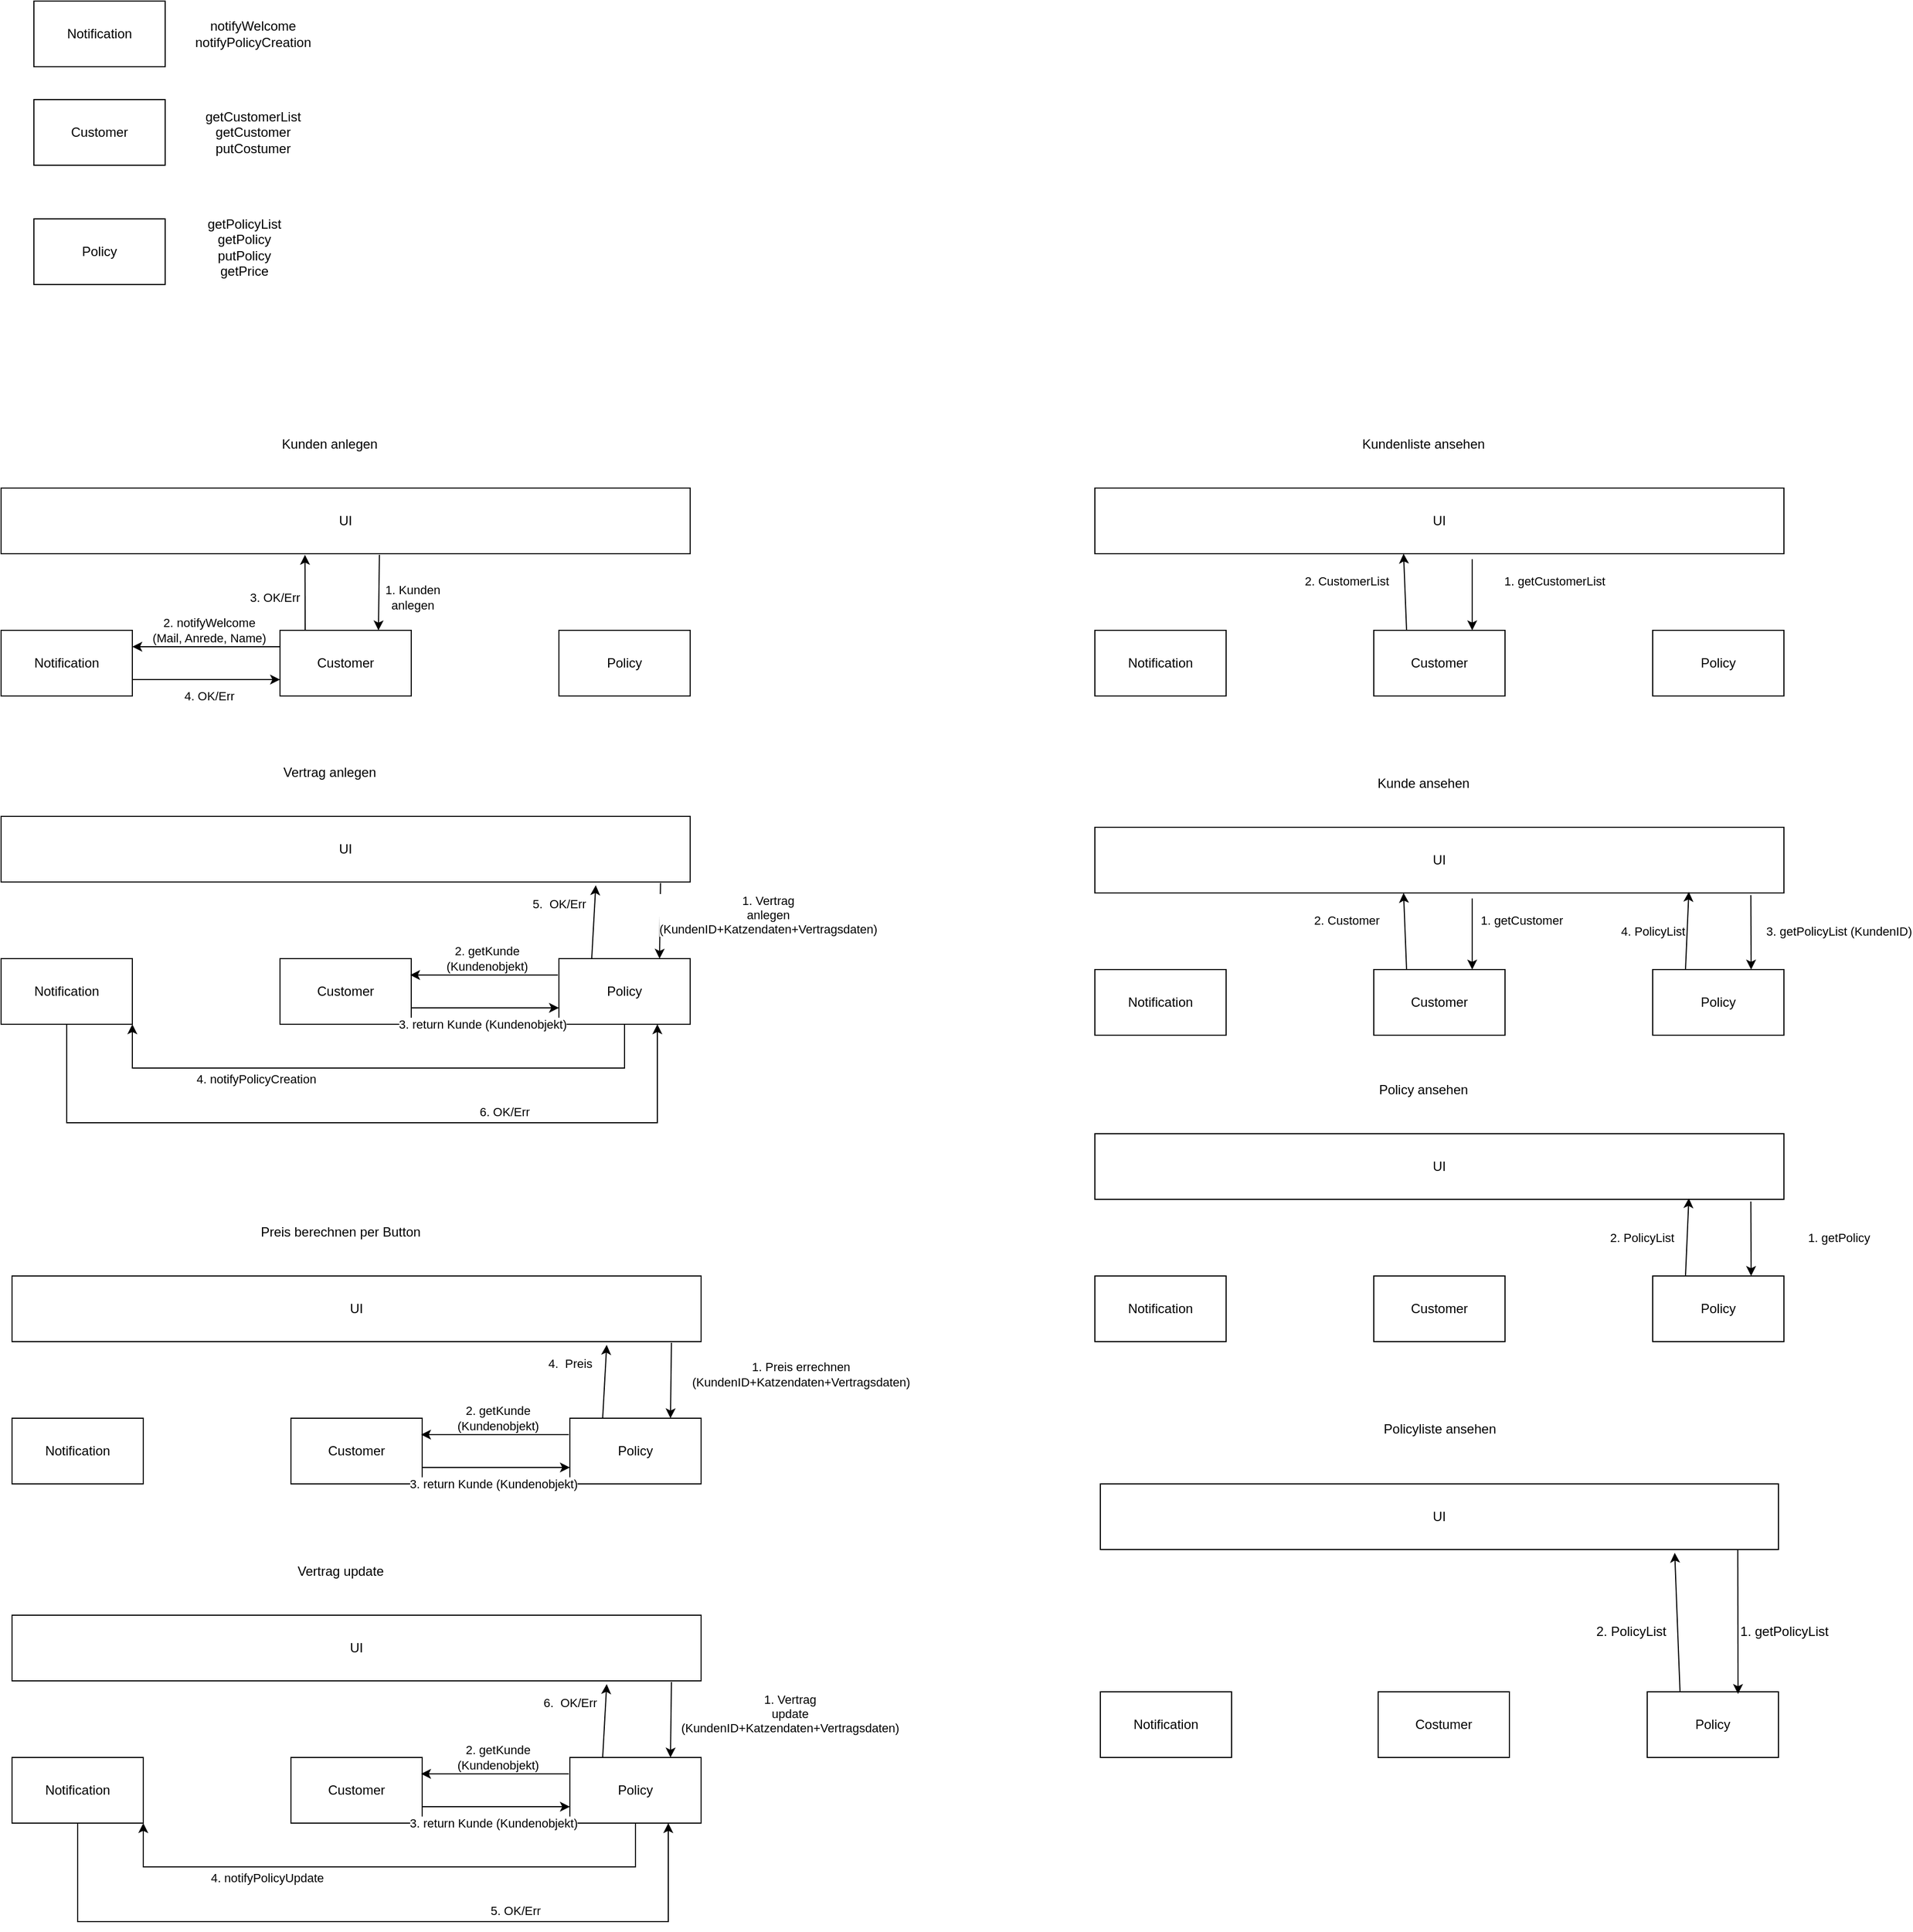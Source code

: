 <mxfile version="21.1.2" type="device">
  <diagram name="Page-1" id="IQKluNJay5yoK7Y6dzIi">
    <mxGraphModel dx="932" dy="2498" grid="1" gridSize="10" guides="1" tooltips="1" connect="1" arrows="1" fold="1" page="1" pageScale="1" pageWidth="850" pageHeight="1100" math="0" shadow="0">
      <root>
        <mxCell id="0" />
        <mxCell id="1" parent="0" />
        <mxCell id="1nyKRvvFUWUzTekV5F1x-77" value="UI" style="rounded=0;whiteSpace=wrap;html=1;" parent="1" vertex="1">
          <mxGeometry x="20" y="75" width="630" height="60" as="geometry" />
        </mxCell>
        <mxCell id="1nyKRvvFUWUzTekV5F1x-78" value="Notification" style="rounded=0;whiteSpace=wrap;html=1;" parent="1" vertex="1">
          <mxGeometry x="20" y="205" width="120" height="60" as="geometry" />
        </mxCell>
        <mxCell id="1nyKRvvFUWUzTekV5F1x-79" value="Customer" style="rounded=0;whiteSpace=wrap;html=1;" parent="1" vertex="1">
          <mxGeometry x="275" y="205" width="120" height="60" as="geometry" />
        </mxCell>
        <mxCell id="1nyKRvvFUWUzTekV5F1x-80" value="Policy" style="rounded=0;whiteSpace=wrap;html=1;" parent="1" vertex="1">
          <mxGeometry x="530" y="205" width="120" height="60" as="geometry" />
        </mxCell>
        <mxCell id="1nyKRvvFUWUzTekV5F1x-81" value="" style="endArrow=classic;html=1;rounded=0;entryX=0.75;entryY=0;entryDx=0;entryDy=0;exitX=0.549;exitY=1.017;exitDx=0;exitDy=0;exitPerimeter=0;" parent="1" source="1nyKRvvFUWUzTekV5F1x-77" target="1nyKRvvFUWUzTekV5F1x-79" edge="1">
          <mxGeometry width="50" height="50" relative="1" as="geometry">
            <mxPoint x="280" y="465" as="sourcePoint" />
            <mxPoint x="330" y="415" as="targetPoint" />
          </mxGeometry>
        </mxCell>
        <mxCell id="1nyKRvvFUWUzTekV5F1x-82" value="1. Kunden&lt;br&gt;anlegen" style="edgeLabel;html=1;align=center;verticalAlign=middle;resizable=0;points=[];" parent="1nyKRvvFUWUzTekV5F1x-81" vertex="1" connectable="0">
          <mxGeometry x="0.334" y="-1" relative="1" as="geometry">
            <mxPoint x="31" y="-7" as="offset" />
          </mxGeometry>
        </mxCell>
        <mxCell id="1nyKRvvFUWUzTekV5F1x-83" value="" style="endArrow=classic;html=1;rounded=0;entryX=0.441;entryY=1.017;entryDx=0;entryDy=0;entryPerimeter=0;" parent="1" target="1nyKRvvFUWUzTekV5F1x-77" edge="1">
          <mxGeometry width="50" height="50" relative="1" as="geometry">
            <mxPoint x="298" y="205" as="sourcePoint" />
            <mxPoint x="340" y="355" as="targetPoint" />
          </mxGeometry>
        </mxCell>
        <mxCell id="1nyKRvvFUWUzTekV5F1x-84" value="3. OK/Err" style="edgeLabel;html=1;align=center;verticalAlign=middle;resizable=0;points=[];" parent="1nyKRvvFUWUzTekV5F1x-83" vertex="1" connectable="0">
          <mxGeometry x="-0.536" y="2" relative="1" as="geometry">
            <mxPoint x="-26" y="-14" as="offset" />
          </mxGeometry>
        </mxCell>
        <mxCell id="1nyKRvvFUWUzTekV5F1x-85" value="Kunden anlegen&lt;br&gt;" style="text;html=1;align=center;verticalAlign=middle;resizable=0;points=[];autosize=1;strokeColor=none;fillColor=none;" parent="1" vertex="1">
          <mxGeometry x="265" y="20" width="110" height="30" as="geometry" />
        </mxCell>
        <mxCell id="1nyKRvvFUWUzTekV5F1x-86" value="" style="endArrow=classic;html=1;rounded=0;exitX=0;exitY=0.25;exitDx=0;exitDy=0;entryX=1;entryY=0.25;entryDx=0;entryDy=0;" parent="1" source="1nyKRvvFUWUzTekV5F1x-79" target="1nyKRvvFUWUzTekV5F1x-78" edge="1">
          <mxGeometry width="50" height="50" relative="1" as="geometry">
            <mxPoint x="490" y="305" as="sourcePoint" />
            <mxPoint x="540" y="255" as="targetPoint" />
          </mxGeometry>
        </mxCell>
        <mxCell id="1nyKRvvFUWUzTekV5F1x-87" value="2. notifyWelcome &lt;br&gt;(Mail, Anrede, Name)" style="edgeLabel;html=1;align=center;verticalAlign=middle;resizable=0;points=[];" parent="1nyKRvvFUWUzTekV5F1x-86" vertex="1" connectable="0">
          <mxGeometry x="0.585" y="1" relative="1" as="geometry">
            <mxPoint x="42" y="-16" as="offset" />
          </mxGeometry>
        </mxCell>
        <mxCell id="1nyKRvvFUWUzTekV5F1x-88" value="UI" style="rounded=0;whiteSpace=wrap;html=1;" parent="1" vertex="1">
          <mxGeometry x="20" y="375" width="630" height="60" as="geometry" />
        </mxCell>
        <mxCell id="1nyKRvvFUWUzTekV5F1x-105" style="edgeStyle=orthogonalEdgeStyle;rounded=0;orthogonalLoop=1;jettySize=auto;html=1;entryX=0.75;entryY=1;entryDx=0;entryDy=0;" parent="1" source="1nyKRvvFUWUzTekV5F1x-89" target="1nyKRvvFUWUzTekV5F1x-91" edge="1">
          <mxGeometry relative="1" as="geometry">
            <Array as="points">
              <mxPoint x="80" y="655" />
              <mxPoint x="620" y="655" />
            </Array>
          </mxGeometry>
        </mxCell>
        <mxCell id="1nyKRvvFUWUzTekV5F1x-106" value="6. OK/Err" style="edgeLabel;html=1;align=center;verticalAlign=middle;resizable=0;points=[];" parent="1nyKRvvFUWUzTekV5F1x-105" vertex="1" connectable="0">
          <mxGeometry x="0.55" y="-5" relative="1" as="geometry">
            <mxPoint x="-68" y="-15" as="offset" />
          </mxGeometry>
        </mxCell>
        <mxCell id="1nyKRvvFUWUzTekV5F1x-89" value="Notification" style="rounded=0;whiteSpace=wrap;html=1;" parent="1" vertex="1">
          <mxGeometry x="20" y="505" width="120" height="60" as="geometry" />
        </mxCell>
        <mxCell id="1nyKRvvFUWUzTekV5F1x-90" value="Customer" style="rounded=0;whiteSpace=wrap;html=1;" parent="1" vertex="1">
          <mxGeometry x="275" y="505" width="120" height="60" as="geometry" />
        </mxCell>
        <mxCell id="1nyKRvvFUWUzTekV5F1x-103" style="edgeStyle=orthogonalEdgeStyle;rounded=0;orthogonalLoop=1;jettySize=auto;html=1;entryX=1;entryY=1;entryDx=0;entryDy=0;" parent="1" source="1nyKRvvFUWUzTekV5F1x-91" target="1nyKRvvFUWUzTekV5F1x-89" edge="1">
          <mxGeometry relative="1" as="geometry">
            <Array as="points">
              <mxPoint x="590" y="605" />
              <mxPoint x="140" y="605" />
            </Array>
          </mxGeometry>
        </mxCell>
        <mxCell id="1nyKRvvFUWUzTekV5F1x-104" value="4. notifyPolicyCreation" style="edgeLabel;html=1;align=center;verticalAlign=middle;resizable=0;points=[];" parent="1nyKRvvFUWUzTekV5F1x-103" vertex="1" connectable="0">
          <mxGeometry x="0.633" y="2" relative="1" as="geometry">
            <mxPoint x="55" y="8" as="offset" />
          </mxGeometry>
        </mxCell>
        <mxCell id="1nyKRvvFUWUzTekV5F1x-91" value="Policy" style="rounded=0;whiteSpace=wrap;html=1;" parent="1" vertex="1">
          <mxGeometry x="530" y="505" width="120" height="60" as="geometry" />
        </mxCell>
        <mxCell id="1nyKRvvFUWUzTekV5F1x-96" value="Vertrag anlegen" style="text;html=1;align=center;verticalAlign=middle;resizable=0;points=[];autosize=1;strokeColor=none;fillColor=none;" parent="1" vertex="1">
          <mxGeometry x="265" y="320" width="110" height="30" as="geometry" />
        </mxCell>
        <mxCell id="1nyKRvvFUWUzTekV5F1x-97" value="" style="endArrow=classic;html=1;rounded=0;exitX=0;exitY=0.25;exitDx=0;exitDy=0;entryX=1;entryY=0.25;entryDx=0;entryDy=0;" parent="1" edge="1">
          <mxGeometry width="50" height="50" relative="1" as="geometry">
            <mxPoint x="529" y="520" as="sourcePoint" />
            <mxPoint x="394" y="520" as="targetPoint" />
          </mxGeometry>
        </mxCell>
        <mxCell id="1nyKRvvFUWUzTekV5F1x-98" value="2. getKunde &lt;br&gt;(Kundenobjekt)" style="edgeLabel;html=1;align=center;verticalAlign=middle;resizable=0;points=[];" parent="1nyKRvvFUWUzTekV5F1x-97" vertex="1" connectable="0">
          <mxGeometry x="0.585" y="1" relative="1" as="geometry">
            <mxPoint x="42" y="-16" as="offset" />
          </mxGeometry>
        </mxCell>
        <mxCell id="1nyKRvvFUWUzTekV5F1x-99" value="" style="endArrow=classic;html=1;rounded=0;entryX=0.75;entryY=0;entryDx=0;entryDy=0;exitX=0.549;exitY=1.017;exitDx=0;exitDy=0;exitPerimeter=0;" parent="1" edge="1">
          <mxGeometry width="50" height="50" relative="1" as="geometry">
            <mxPoint x="622.87" y="436.02" as="sourcePoint" />
            <mxPoint x="622" y="505" as="targetPoint" />
          </mxGeometry>
        </mxCell>
        <mxCell id="1nyKRvvFUWUzTekV5F1x-100" value="1. Vertrag&lt;br&gt;anlegen&lt;br&gt;(KundenID+Katzendaten+Vertragsdaten)" style="edgeLabel;html=1;align=center;verticalAlign=middle;resizable=0;points=[];" parent="1nyKRvvFUWUzTekV5F1x-99" vertex="1" connectable="0">
          <mxGeometry x="0.334" y="-1" relative="1" as="geometry">
            <mxPoint x="99" y="-17" as="offset" />
          </mxGeometry>
        </mxCell>
        <mxCell id="1nyKRvvFUWUzTekV5F1x-101" value="" style="endArrow=classic;html=1;rounded=0;entryX=0;entryY=0.75;entryDx=0;entryDy=0;exitX=1;exitY=0.75;exitDx=0;exitDy=0;" parent="1" source="1nyKRvvFUWUzTekV5F1x-90" target="1nyKRvvFUWUzTekV5F1x-91" edge="1">
          <mxGeometry width="50" height="50" relative="1" as="geometry">
            <mxPoint x="490" y="645" as="sourcePoint" />
            <mxPoint x="490" y="535" as="targetPoint" />
          </mxGeometry>
        </mxCell>
        <mxCell id="1nyKRvvFUWUzTekV5F1x-102" value="3. return Kunde (Kundenobjekt)" style="edgeLabel;html=1;align=center;verticalAlign=middle;resizable=0;points=[];" parent="1nyKRvvFUWUzTekV5F1x-101" vertex="1" connectable="0">
          <mxGeometry x="-0.259" y="-2" relative="1" as="geometry">
            <mxPoint x="15" y="13" as="offset" />
          </mxGeometry>
        </mxCell>
        <mxCell id="1nyKRvvFUWUzTekV5F1x-107" value="" style="endArrow=classic;html=1;rounded=0;exitX=1;exitY=0.75;exitDx=0;exitDy=0;entryX=0;entryY=0.75;entryDx=0;entryDy=0;" parent="1" source="1nyKRvvFUWUzTekV5F1x-78" target="1nyKRvvFUWUzTekV5F1x-79" edge="1">
          <mxGeometry width="50" height="50" relative="1" as="geometry">
            <mxPoint x="360" y="345" as="sourcePoint" />
            <mxPoint x="410" y="295" as="targetPoint" />
          </mxGeometry>
        </mxCell>
        <mxCell id="1nyKRvvFUWUzTekV5F1x-108" value="4. OK/Err&lt;br&gt;" style="edgeLabel;html=1;align=center;verticalAlign=middle;resizable=0;points=[];" parent="1nyKRvvFUWUzTekV5F1x-107" vertex="1" connectable="0">
          <mxGeometry x="0.156" y="-3" relative="1" as="geometry">
            <mxPoint x="-8" y="12" as="offset" />
          </mxGeometry>
        </mxCell>
        <mxCell id="1nyKRvvFUWUzTekV5F1x-109" value="" style="endArrow=classic;html=1;rounded=0;entryX=0.863;entryY=1.05;entryDx=0;entryDy=0;entryPerimeter=0;exitX=0.25;exitY=0;exitDx=0;exitDy=0;" parent="1" source="1nyKRvvFUWUzTekV5F1x-91" target="1nyKRvvFUWUzTekV5F1x-88" edge="1">
          <mxGeometry width="50" height="50" relative="1" as="geometry">
            <mxPoint x="360" y="705" as="sourcePoint" />
            <mxPoint x="410" y="655" as="targetPoint" />
          </mxGeometry>
        </mxCell>
        <mxCell id="1nyKRvvFUWUzTekV5F1x-110" value="5.&amp;nbsp; OK/Err" style="edgeLabel;html=1;align=center;verticalAlign=middle;resizable=0;points=[];" parent="1nyKRvvFUWUzTekV5F1x-109" vertex="1" connectable="0">
          <mxGeometry x="0.49" y="2" relative="1" as="geometry">
            <mxPoint x="-31" as="offset" />
          </mxGeometry>
        </mxCell>
        <mxCell id="1nyKRvvFUWUzTekV5F1x-129" value="UI" style="rounded=0;whiteSpace=wrap;html=1;" parent="1" vertex="1">
          <mxGeometry x="30" y="795" width="630" height="60" as="geometry" />
        </mxCell>
        <mxCell id="1nyKRvvFUWUzTekV5F1x-132" value="Notification" style="rounded=0;whiteSpace=wrap;html=1;" parent="1" vertex="1">
          <mxGeometry x="30" y="925" width="120" height="60" as="geometry" />
        </mxCell>
        <mxCell id="1nyKRvvFUWUzTekV5F1x-133" value="Customer" style="rounded=0;whiteSpace=wrap;html=1;" parent="1" vertex="1">
          <mxGeometry x="285" y="925" width="120" height="60" as="geometry" />
        </mxCell>
        <mxCell id="1nyKRvvFUWUzTekV5F1x-136" value="Policy" style="rounded=0;whiteSpace=wrap;html=1;" parent="1" vertex="1">
          <mxGeometry x="540" y="925" width="120" height="60" as="geometry" />
        </mxCell>
        <mxCell id="1nyKRvvFUWUzTekV5F1x-137" value="Preis berechnen per Button" style="text;html=1;align=center;verticalAlign=middle;resizable=0;points=[];autosize=1;strokeColor=none;fillColor=none;" parent="1" vertex="1">
          <mxGeometry x="245" y="740" width="170" height="30" as="geometry" />
        </mxCell>
        <mxCell id="1nyKRvvFUWUzTekV5F1x-138" value="" style="endArrow=classic;html=1;rounded=0;exitX=0;exitY=0.25;exitDx=0;exitDy=0;entryX=1;entryY=0.25;entryDx=0;entryDy=0;" parent="1" edge="1">
          <mxGeometry width="50" height="50" relative="1" as="geometry">
            <mxPoint x="539" y="940" as="sourcePoint" />
            <mxPoint x="404" y="940" as="targetPoint" />
          </mxGeometry>
        </mxCell>
        <mxCell id="1nyKRvvFUWUzTekV5F1x-139" value="2. getKunde &lt;br&gt;(Kundenobjekt)" style="edgeLabel;html=1;align=center;verticalAlign=middle;resizable=0;points=[];" parent="1nyKRvvFUWUzTekV5F1x-138" vertex="1" connectable="0">
          <mxGeometry x="0.585" y="1" relative="1" as="geometry">
            <mxPoint x="42" y="-16" as="offset" />
          </mxGeometry>
        </mxCell>
        <mxCell id="1nyKRvvFUWUzTekV5F1x-140" value="" style="endArrow=classic;html=1;rounded=0;entryX=0.75;entryY=0;entryDx=0;entryDy=0;exitX=0.549;exitY=1.017;exitDx=0;exitDy=0;exitPerimeter=0;" parent="1" edge="1">
          <mxGeometry width="50" height="50" relative="1" as="geometry">
            <mxPoint x="632.87" y="856.02" as="sourcePoint" />
            <mxPoint x="632" y="925" as="targetPoint" />
          </mxGeometry>
        </mxCell>
        <mxCell id="1nyKRvvFUWUzTekV5F1x-141" value="1. Preis errechnen&lt;br&gt;(KundenID+Katzendaten+Vertragsdaten)" style="edgeLabel;html=1;align=center;verticalAlign=middle;resizable=0;points=[];" parent="1nyKRvvFUWUzTekV5F1x-140" vertex="1" connectable="0">
          <mxGeometry x="0.334" y="-1" relative="1" as="geometry">
            <mxPoint x="119" y="-17" as="offset" />
          </mxGeometry>
        </mxCell>
        <mxCell id="1nyKRvvFUWUzTekV5F1x-142" value="" style="endArrow=classic;html=1;rounded=0;entryX=0;entryY=0.75;entryDx=0;entryDy=0;exitX=1;exitY=0.75;exitDx=0;exitDy=0;" parent="1" source="1nyKRvvFUWUzTekV5F1x-133" target="1nyKRvvFUWUzTekV5F1x-136" edge="1">
          <mxGeometry width="50" height="50" relative="1" as="geometry">
            <mxPoint x="500" y="1065" as="sourcePoint" />
            <mxPoint x="500" y="955" as="targetPoint" />
          </mxGeometry>
        </mxCell>
        <mxCell id="1nyKRvvFUWUzTekV5F1x-143" value="3. return Kunde (Kundenobjekt)" style="edgeLabel;html=1;align=center;verticalAlign=middle;resizable=0;points=[];" parent="1nyKRvvFUWUzTekV5F1x-142" vertex="1" connectable="0">
          <mxGeometry x="-0.259" y="-2" relative="1" as="geometry">
            <mxPoint x="15" y="13" as="offset" />
          </mxGeometry>
        </mxCell>
        <mxCell id="1nyKRvvFUWUzTekV5F1x-144" value="" style="endArrow=classic;html=1;rounded=0;entryX=0.863;entryY=1.05;entryDx=0;entryDy=0;entryPerimeter=0;exitX=0.25;exitY=0;exitDx=0;exitDy=0;" parent="1" source="1nyKRvvFUWUzTekV5F1x-136" target="1nyKRvvFUWUzTekV5F1x-129" edge="1">
          <mxGeometry width="50" height="50" relative="1" as="geometry">
            <mxPoint x="370" y="1125" as="sourcePoint" />
            <mxPoint x="420" y="1075" as="targetPoint" />
          </mxGeometry>
        </mxCell>
        <mxCell id="1nyKRvvFUWUzTekV5F1x-145" value="4.&amp;nbsp; Preis" style="edgeLabel;html=1;align=center;verticalAlign=middle;resizable=0;points=[];" parent="1nyKRvvFUWUzTekV5F1x-144" vertex="1" connectable="0">
          <mxGeometry x="0.49" y="2" relative="1" as="geometry">
            <mxPoint x="-31" as="offset" />
          </mxGeometry>
        </mxCell>
        <mxCell id="1nyKRvvFUWUzTekV5F1x-146" value="Notification" style="rounded=0;whiteSpace=wrap;html=1;" parent="1" vertex="1">
          <mxGeometry x="50" y="-370" width="120" height="60" as="geometry" />
        </mxCell>
        <mxCell id="1nyKRvvFUWUzTekV5F1x-147" value="notifyWelcome&lt;br&gt;notifyPolicyCreation" style="text;html=1;align=center;verticalAlign=middle;resizable=0;points=[];autosize=1;strokeColor=none;fillColor=none;" parent="1" vertex="1">
          <mxGeometry x="185" y="-360" width="130" height="40" as="geometry" />
        </mxCell>
        <mxCell id="1nyKRvvFUWUzTekV5F1x-148" value="Customer" style="rounded=0;whiteSpace=wrap;html=1;" parent="1" vertex="1">
          <mxGeometry x="50" y="-280" width="120" height="60" as="geometry" />
        </mxCell>
        <mxCell id="1nyKRvvFUWUzTekV5F1x-149" value="getCustomerList&lt;br&gt;getCustomer&lt;br&gt;putCostumer&lt;br&gt;" style="text;html=1;align=center;verticalAlign=middle;resizable=0;points=[];autosize=1;strokeColor=none;fillColor=none;" parent="1" vertex="1">
          <mxGeometry x="195" y="-280" width="110" height="60" as="geometry" />
        </mxCell>
        <mxCell id="1nyKRvvFUWUzTekV5F1x-150" value="Policy" style="rounded=0;whiteSpace=wrap;html=1;" parent="1" vertex="1">
          <mxGeometry x="50" y="-171" width="120" height="60" as="geometry" />
        </mxCell>
        <mxCell id="1nyKRvvFUWUzTekV5F1x-151" value="getPolicyList&lt;br&gt;getPolicy&lt;br&gt;putPolicy&lt;br&gt;getPrice" style="text;html=1;align=center;verticalAlign=middle;resizable=0;points=[];autosize=1;strokeColor=none;fillColor=none;" parent="1" vertex="1">
          <mxGeometry x="197" y="-180" width="90" height="70" as="geometry" />
        </mxCell>
        <mxCell id="1nyKRvvFUWUzTekV5F1x-166" value="UI" style="rounded=0;whiteSpace=wrap;html=1;" parent="1" vertex="1">
          <mxGeometry x="1020" y="75" width="630" height="60" as="geometry" />
        </mxCell>
        <mxCell id="1nyKRvvFUWUzTekV5F1x-167" value="Notification" style="rounded=0;whiteSpace=wrap;html=1;" parent="1" vertex="1">
          <mxGeometry x="1020" y="205" width="120" height="60" as="geometry" />
        </mxCell>
        <mxCell id="1nyKRvvFUWUzTekV5F1x-168" value="Customer" style="rounded=0;whiteSpace=wrap;html=1;" parent="1" vertex="1">
          <mxGeometry x="1275" y="205" width="120" height="60" as="geometry" />
        </mxCell>
        <mxCell id="1nyKRvvFUWUzTekV5F1x-169" value="Policy" style="rounded=0;whiteSpace=wrap;html=1;" parent="1" vertex="1">
          <mxGeometry x="1530" y="205" width="120" height="60" as="geometry" />
        </mxCell>
        <mxCell id="1nyKRvvFUWUzTekV5F1x-170" value="Kundenliste ansehen" style="text;html=1;align=center;verticalAlign=middle;resizable=0;points=[];autosize=1;strokeColor=none;fillColor=none;" parent="1" vertex="1">
          <mxGeometry x="1250" y="20" width="140" height="30" as="geometry" />
        </mxCell>
        <mxCell id="1nyKRvvFUWUzTekV5F1x-180" value="" style="endArrow=classic;html=1;rounded=0;entryX=0.75;entryY=0;entryDx=0;entryDy=0;" parent="1" target="1nyKRvvFUWUzTekV5F1x-168" edge="1">
          <mxGeometry width="50" height="50" relative="1" as="geometry">
            <mxPoint x="1365" y="140" as="sourcePoint" />
            <mxPoint x="1200" y="180" as="targetPoint" />
          </mxGeometry>
        </mxCell>
        <mxCell id="1nyKRvvFUWUzTekV5F1x-182" value="1. getCustomerList" style="edgeLabel;html=1;align=center;verticalAlign=middle;resizable=0;points=[];" parent="1nyKRvvFUWUzTekV5F1x-180" vertex="1" connectable="0">
          <mxGeometry x="-0.477" y="3" relative="1" as="geometry">
            <mxPoint x="72" y="3" as="offset" />
          </mxGeometry>
        </mxCell>
        <mxCell id="1nyKRvvFUWUzTekV5F1x-183" value="" style="endArrow=classic;html=1;rounded=0;exitX=0.25;exitY=0;exitDx=0;exitDy=0;entryX=0.448;entryY=1;entryDx=0;entryDy=0;entryPerimeter=0;" parent="1" source="1nyKRvvFUWUzTekV5F1x-168" target="1nyKRvvFUWUzTekV5F1x-166" edge="1">
          <mxGeometry width="50" height="50" relative="1" as="geometry">
            <mxPoint x="1190" y="240" as="sourcePoint" />
            <mxPoint x="1240" y="190" as="targetPoint" />
          </mxGeometry>
        </mxCell>
        <mxCell id="1nyKRvvFUWUzTekV5F1x-184" value="2. CustomerList" style="edgeLabel;html=1;align=center;verticalAlign=middle;resizable=0;points=[];" parent="1nyKRvvFUWUzTekV5F1x-183" vertex="1" connectable="0">
          <mxGeometry x="0.315" relative="1" as="geometry">
            <mxPoint x="-53" y="1" as="offset" />
          </mxGeometry>
        </mxCell>
        <mxCell id="1nyKRvvFUWUzTekV5F1x-185" value="UI" style="rounded=0;whiteSpace=wrap;html=1;" parent="1" vertex="1">
          <mxGeometry x="1020" y="385" width="630" height="60" as="geometry" />
        </mxCell>
        <mxCell id="1nyKRvvFUWUzTekV5F1x-186" value="Notification" style="rounded=0;whiteSpace=wrap;html=1;" parent="1" vertex="1">
          <mxGeometry x="1020" y="515" width="120" height="60" as="geometry" />
        </mxCell>
        <mxCell id="1nyKRvvFUWUzTekV5F1x-187" value="Customer" style="rounded=0;whiteSpace=wrap;html=1;" parent="1" vertex="1">
          <mxGeometry x="1275" y="515" width="120" height="60" as="geometry" />
        </mxCell>
        <mxCell id="1nyKRvvFUWUzTekV5F1x-188" value="Policy" style="rounded=0;whiteSpace=wrap;html=1;" parent="1" vertex="1">
          <mxGeometry x="1530" y="515" width="120" height="60" as="geometry" />
        </mxCell>
        <mxCell id="1nyKRvvFUWUzTekV5F1x-189" value="Kunde ansehen" style="text;html=1;align=center;verticalAlign=middle;resizable=0;points=[];autosize=1;strokeColor=none;fillColor=none;" parent="1" vertex="1">
          <mxGeometry x="1265" y="330" width="110" height="30" as="geometry" />
        </mxCell>
        <mxCell id="1nyKRvvFUWUzTekV5F1x-190" value="" style="endArrow=classic;html=1;rounded=0;entryX=0.75;entryY=0;entryDx=0;entryDy=0;" parent="1" target="1nyKRvvFUWUzTekV5F1x-187" edge="1">
          <mxGeometry width="50" height="50" relative="1" as="geometry">
            <mxPoint x="1365" y="450" as="sourcePoint" />
            <mxPoint x="1200" y="490" as="targetPoint" />
          </mxGeometry>
        </mxCell>
        <mxCell id="1nyKRvvFUWUzTekV5F1x-191" value="1. getCustomer" style="edgeLabel;html=1;align=center;verticalAlign=middle;resizable=0;points=[];" parent="1nyKRvvFUWUzTekV5F1x-190" vertex="1" connectable="0">
          <mxGeometry x="-0.477" y="3" relative="1" as="geometry">
            <mxPoint x="42" y="3" as="offset" />
          </mxGeometry>
        </mxCell>
        <mxCell id="1nyKRvvFUWUzTekV5F1x-192" value="" style="endArrow=classic;html=1;rounded=0;exitX=0.25;exitY=0;exitDx=0;exitDy=0;entryX=0.448;entryY=1;entryDx=0;entryDy=0;entryPerimeter=0;" parent="1" source="1nyKRvvFUWUzTekV5F1x-187" target="1nyKRvvFUWUzTekV5F1x-185" edge="1">
          <mxGeometry width="50" height="50" relative="1" as="geometry">
            <mxPoint x="1190" y="550" as="sourcePoint" />
            <mxPoint x="1240" y="500" as="targetPoint" />
          </mxGeometry>
        </mxCell>
        <mxCell id="1nyKRvvFUWUzTekV5F1x-193" value="2. Customer" style="edgeLabel;html=1;align=center;verticalAlign=middle;resizable=0;points=[];" parent="1nyKRvvFUWUzTekV5F1x-192" vertex="1" connectable="0">
          <mxGeometry x="0.315" relative="1" as="geometry">
            <mxPoint x="-53" y="1" as="offset" />
          </mxGeometry>
        </mxCell>
        <mxCell id="1nyKRvvFUWUzTekV5F1x-194" value="" style="endArrow=classic;html=1;rounded=0;entryX=0.75;entryY=0;entryDx=0;entryDy=0;exitX=0.952;exitY=1.033;exitDx=0;exitDy=0;exitPerimeter=0;" parent="1" source="1nyKRvvFUWUzTekV5F1x-185" target="1nyKRvvFUWUzTekV5F1x-188" edge="1">
          <mxGeometry width="50" height="50" relative="1" as="geometry">
            <mxPoint x="1530" y="710" as="sourcePoint" />
            <mxPoint x="1580" y="660" as="targetPoint" />
          </mxGeometry>
        </mxCell>
        <mxCell id="1nyKRvvFUWUzTekV5F1x-195" value="3. getPolicyList (KundenID)" style="edgeLabel;html=1;align=center;verticalAlign=middle;resizable=0;points=[];" parent="1nyKRvvFUWUzTekV5F1x-194" vertex="1" connectable="0">
          <mxGeometry x="-0.588" y="-2" relative="1" as="geometry">
            <mxPoint x="82" y="19" as="offset" />
          </mxGeometry>
        </mxCell>
        <mxCell id="1nyKRvvFUWUzTekV5F1x-196" value="" style="endArrow=classic;html=1;rounded=0;entryX=0.862;entryY=0.983;entryDx=0;entryDy=0;entryPerimeter=0;exitX=0.25;exitY=0;exitDx=0;exitDy=0;" parent="1" source="1nyKRvvFUWUzTekV5F1x-188" target="1nyKRvvFUWUzTekV5F1x-185" edge="1">
          <mxGeometry width="50" height="50" relative="1" as="geometry">
            <mxPoint x="1150" y="510" as="sourcePoint" />
            <mxPoint x="1200" y="460" as="targetPoint" />
          </mxGeometry>
        </mxCell>
        <mxCell id="1nyKRvvFUWUzTekV5F1x-197" value="4. PolicyList" style="edgeLabel;html=1;align=center;verticalAlign=middle;resizable=0;points=[];" parent="1nyKRvvFUWUzTekV5F1x-196" vertex="1" connectable="0">
          <mxGeometry x="0.407" y="1" relative="1" as="geometry">
            <mxPoint x="-31" y="15" as="offset" />
          </mxGeometry>
        </mxCell>
        <mxCell id="1nyKRvvFUWUzTekV5F1x-211" value="UI" style="rounded=0;whiteSpace=wrap;html=1;" parent="1" vertex="1">
          <mxGeometry x="1020" y="665" width="630" height="60" as="geometry" />
        </mxCell>
        <mxCell id="1nyKRvvFUWUzTekV5F1x-212" value="Notification" style="rounded=0;whiteSpace=wrap;html=1;" parent="1" vertex="1">
          <mxGeometry x="1020" y="795" width="120" height="60" as="geometry" />
        </mxCell>
        <mxCell id="1nyKRvvFUWUzTekV5F1x-213" value="Customer" style="rounded=0;whiteSpace=wrap;html=1;" parent="1" vertex="1">
          <mxGeometry x="1275" y="795" width="120" height="60" as="geometry" />
        </mxCell>
        <mxCell id="1nyKRvvFUWUzTekV5F1x-214" value="Policy" style="rounded=0;whiteSpace=wrap;html=1;" parent="1" vertex="1">
          <mxGeometry x="1530" y="795" width="120" height="60" as="geometry" />
        </mxCell>
        <mxCell id="1nyKRvvFUWUzTekV5F1x-215" value="Policy ansehen" style="text;html=1;align=center;verticalAlign=middle;resizable=0;points=[];autosize=1;strokeColor=none;fillColor=none;" parent="1" vertex="1">
          <mxGeometry x="1270" y="610" width="100" height="30" as="geometry" />
        </mxCell>
        <mxCell id="1nyKRvvFUWUzTekV5F1x-220" value="" style="endArrow=classic;html=1;rounded=0;entryX=0.75;entryY=0;entryDx=0;entryDy=0;exitX=0.952;exitY=1.033;exitDx=0;exitDy=0;exitPerimeter=0;" parent="1" source="1nyKRvvFUWUzTekV5F1x-211" target="1nyKRvvFUWUzTekV5F1x-214" edge="1">
          <mxGeometry width="50" height="50" relative="1" as="geometry">
            <mxPoint x="1530" y="990" as="sourcePoint" />
            <mxPoint x="1580" y="940" as="targetPoint" />
          </mxGeometry>
        </mxCell>
        <mxCell id="1nyKRvvFUWUzTekV5F1x-221" value="1. getPolicy" style="edgeLabel;html=1;align=center;verticalAlign=middle;resizable=0;points=[];" parent="1nyKRvvFUWUzTekV5F1x-220" vertex="1" connectable="0">
          <mxGeometry x="-0.588" y="-2" relative="1" as="geometry">
            <mxPoint x="82" y="19" as="offset" />
          </mxGeometry>
        </mxCell>
        <mxCell id="1nyKRvvFUWUzTekV5F1x-222" value="" style="endArrow=classic;html=1;rounded=0;entryX=0.862;entryY=0.983;entryDx=0;entryDy=0;entryPerimeter=0;exitX=0.25;exitY=0;exitDx=0;exitDy=0;" parent="1" source="1nyKRvvFUWUzTekV5F1x-214" target="1nyKRvvFUWUzTekV5F1x-211" edge="1">
          <mxGeometry width="50" height="50" relative="1" as="geometry">
            <mxPoint x="1150" y="790" as="sourcePoint" />
            <mxPoint x="1200" y="740" as="targetPoint" />
          </mxGeometry>
        </mxCell>
        <mxCell id="1nyKRvvFUWUzTekV5F1x-223" value="2. PolicyList" style="edgeLabel;html=1;align=center;verticalAlign=middle;resizable=0;points=[];" parent="1nyKRvvFUWUzTekV5F1x-222" vertex="1" connectable="0">
          <mxGeometry x="0.407" y="1" relative="1" as="geometry">
            <mxPoint x="-41" y="15" as="offset" />
          </mxGeometry>
        </mxCell>
        <mxCell id="bpIefnwGk3SrIN4fT7c0-9" value="UI" style="rounded=0;whiteSpace=wrap;html=1;" parent="1" vertex="1">
          <mxGeometry x="1025" y="985" width="620" height="60" as="geometry" />
        </mxCell>
        <mxCell id="bpIefnwGk3SrIN4fT7c0-10" value="Notification" style="rounded=0;whiteSpace=wrap;html=1;" parent="1" vertex="1">
          <mxGeometry x="1025" y="1175" width="120" height="60" as="geometry" />
        </mxCell>
        <mxCell id="bpIefnwGk3SrIN4fT7c0-11" value="Costumer" style="rounded=0;whiteSpace=wrap;html=1;" parent="1" vertex="1">
          <mxGeometry x="1279" y="1175" width="120" height="60" as="geometry" />
        </mxCell>
        <mxCell id="bpIefnwGk3SrIN4fT7c0-12" value="Policy" style="rounded=0;whiteSpace=wrap;html=1;" parent="1" vertex="1">
          <mxGeometry x="1525" y="1175" width="120" height="60" as="geometry" />
        </mxCell>
        <mxCell id="bpIefnwGk3SrIN4fT7c0-13" value="" style="endArrow=classic;html=1;rounded=0;entryX=0.692;entryY=0.033;entryDx=0;entryDy=0;entryPerimeter=0;exitX=0.94;exitY=1;exitDx=0;exitDy=0;exitPerimeter=0;" parent="1" source="bpIefnwGk3SrIN4fT7c0-9" target="bpIefnwGk3SrIN4fT7c0-12" edge="1">
          <mxGeometry width="50" height="50" relative="1" as="geometry">
            <mxPoint x="1285" y="1035" as="sourcePoint" />
            <mxPoint x="1335" y="985" as="targetPoint" />
          </mxGeometry>
        </mxCell>
        <mxCell id="bpIefnwGk3SrIN4fT7c0-14" value="1. getPolicyList" style="text;html=1;align=center;verticalAlign=middle;resizable=0;points=[];autosize=1;strokeColor=none;fillColor=none;" parent="1" vertex="1">
          <mxGeometry x="1600" y="1105" width="100" height="30" as="geometry" />
        </mxCell>
        <mxCell id="bpIefnwGk3SrIN4fT7c0-15" value="" style="endArrow=classic;html=1;rounded=0;entryX=0.847;entryY=1.05;entryDx=0;entryDy=0;entryPerimeter=0;exitX=0.25;exitY=0;exitDx=0;exitDy=0;" parent="1" source="bpIefnwGk3SrIN4fT7c0-12" target="bpIefnwGk3SrIN4fT7c0-9" edge="1">
          <mxGeometry width="50" height="50" relative="1" as="geometry">
            <mxPoint x="1285" y="1035" as="sourcePoint" />
            <mxPoint x="1335" y="985" as="targetPoint" />
          </mxGeometry>
        </mxCell>
        <mxCell id="bpIefnwGk3SrIN4fT7c0-16" value="2. PolicyList" style="text;html=1;align=center;verticalAlign=middle;resizable=0;points=[];autosize=1;strokeColor=none;fillColor=none;" parent="1" vertex="1">
          <mxGeometry x="1465" y="1105" width="90" height="30" as="geometry" />
        </mxCell>
        <mxCell id="bpIefnwGk3SrIN4fT7c0-17" value="Policyliste ansehen" style="text;html=1;align=center;verticalAlign=middle;resizable=0;points=[];autosize=1;strokeColor=none;fillColor=none;" parent="1" vertex="1">
          <mxGeometry x="1270" y="920" width="130" height="30" as="geometry" />
        </mxCell>
        <mxCell id="jb8a5uM32g1TWFS9ff9H-21" value="UI" style="rounded=0;whiteSpace=wrap;html=1;" vertex="1" parent="1">
          <mxGeometry x="30" y="1105" width="630" height="60" as="geometry" />
        </mxCell>
        <mxCell id="jb8a5uM32g1TWFS9ff9H-22" style="edgeStyle=orthogonalEdgeStyle;rounded=0;orthogonalLoop=1;jettySize=auto;html=1;entryX=0.75;entryY=1;entryDx=0;entryDy=0;" edge="1" parent="1" source="jb8a5uM32g1TWFS9ff9H-24" target="jb8a5uM32g1TWFS9ff9H-28">
          <mxGeometry relative="1" as="geometry">
            <Array as="points">
              <mxPoint x="90" y="1385" />
              <mxPoint x="630" y="1385" />
            </Array>
          </mxGeometry>
        </mxCell>
        <mxCell id="jb8a5uM32g1TWFS9ff9H-23" value="5. OK/Err" style="edgeLabel;html=1;align=center;verticalAlign=middle;resizable=0;points=[];" vertex="1" connectable="0" parent="jb8a5uM32g1TWFS9ff9H-22">
          <mxGeometry x="0.55" y="-5" relative="1" as="geometry">
            <mxPoint x="-68" y="-15" as="offset" />
          </mxGeometry>
        </mxCell>
        <mxCell id="jb8a5uM32g1TWFS9ff9H-24" value="Notification" style="rounded=0;whiteSpace=wrap;html=1;" vertex="1" parent="1">
          <mxGeometry x="30" y="1235" width="120" height="60" as="geometry" />
        </mxCell>
        <mxCell id="jb8a5uM32g1TWFS9ff9H-25" value="Customer" style="rounded=0;whiteSpace=wrap;html=1;" vertex="1" parent="1">
          <mxGeometry x="285" y="1235" width="120" height="60" as="geometry" />
        </mxCell>
        <mxCell id="jb8a5uM32g1TWFS9ff9H-26" style="edgeStyle=orthogonalEdgeStyle;rounded=0;orthogonalLoop=1;jettySize=auto;html=1;entryX=1;entryY=1;entryDx=0;entryDy=0;" edge="1" parent="1" source="jb8a5uM32g1TWFS9ff9H-28" target="jb8a5uM32g1TWFS9ff9H-24">
          <mxGeometry relative="1" as="geometry">
            <Array as="points">
              <mxPoint x="600" y="1335" />
              <mxPoint x="150" y="1335" />
            </Array>
          </mxGeometry>
        </mxCell>
        <mxCell id="jb8a5uM32g1TWFS9ff9H-27" value="4. notifyPolicyUpdate" style="edgeLabel;html=1;align=center;verticalAlign=middle;resizable=0;points=[];" vertex="1" connectable="0" parent="jb8a5uM32g1TWFS9ff9H-26">
          <mxGeometry x="0.633" y="2" relative="1" as="geometry">
            <mxPoint x="55" y="8" as="offset" />
          </mxGeometry>
        </mxCell>
        <mxCell id="jb8a5uM32g1TWFS9ff9H-28" value="Policy" style="rounded=0;whiteSpace=wrap;html=1;" vertex="1" parent="1">
          <mxGeometry x="540" y="1235" width="120" height="60" as="geometry" />
        </mxCell>
        <mxCell id="jb8a5uM32g1TWFS9ff9H-29" value="Vertrag update" style="text;html=1;align=center;verticalAlign=middle;resizable=0;points=[];autosize=1;strokeColor=none;fillColor=none;" vertex="1" parent="1">
          <mxGeometry x="280" y="1050" width="100" height="30" as="geometry" />
        </mxCell>
        <mxCell id="jb8a5uM32g1TWFS9ff9H-30" value="" style="endArrow=classic;html=1;rounded=0;exitX=0;exitY=0.25;exitDx=0;exitDy=0;entryX=1;entryY=0.25;entryDx=0;entryDy=0;" edge="1" parent="1">
          <mxGeometry width="50" height="50" relative="1" as="geometry">
            <mxPoint x="539" y="1250" as="sourcePoint" />
            <mxPoint x="404" y="1250" as="targetPoint" />
          </mxGeometry>
        </mxCell>
        <mxCell id="jb8a5uM32g1TWFS9ff9H-31" value="2. getKunde &lt;br&gt;(Kundenobjekt)" style="edgeLabel;html=1;align=center;verticalAlign=middle;resizable=0;points=[];" vertex="1" connectable="0" parent="jb8a5uM32g1TWFS9ff9H-30">
          <mxGeometry x="0.585" y="1" relative="1" as="geometry">
            <mxPoint x="42" y="-16" as="offset" />
          </mxGeometry>
        </mxCell>
        <mxCell id="jb8a5uM32g1TWFS9ff9H-32" value="" style="endArrow=classic;html=1;rounded=0;entryX=0.75;entryY=0;entryDx=0;entryDy=0;exitX=0.549;exitY=1.017;exitDx=0;exitDy=0;exitPerimeter=0;" edge="1" parent="1">
          <mxGeometry width="50" height="50" relative="1" as="geometry">
            <mxPoint x="632.87" y="1166.02" as="sourcePoint" />
            <mxPoint x="632" y="1235" as="targetPoint" />
          </mxGeometry>
        </mxCell>
        <mxCell id="jb8a5uM32g1TWFS9ff9H-33" value="1. Vertrag&lt;br&gt;update&lt;br&gt;(KundenID+Katzendaten+Vertragsdaten)" style="edgeLabel;html=1;align=center;verticalAlign=middle;resizable=0;points=[];" vertex="1" connectable="0" parent="jb8a5uM32g1TWFS9ff9H-32">
          <mxGeometry x="0.334" y="-1" relative="1" as="geometry">
            <mxPoint x="109" y="-17" as="offset" />
          </mxGeometry>
        </mxCell>
        <mxCell id="jb8a5uM32g1TWFS9ff9H-34" value="" style="endArrow=classic;html=1;rounded=0;entryX=0;entryY=0.75;entryDx=0;entryDy=0;exitX=1;exitY=0.75;exitDx=0;exitDy=0;" edge="1" parent="1" source="jb8a5uM32g1TWFS9ff9H-25" target="jb8a5uM32g1TWFS9ff9H-28">
          <mxGeometry width="50" height="50" relative="1" as="geometry">
            <mxPoint x="500" y="1375" as="sourcePoint" />
            <mxPoint x="500" y="1265" as="targetPoint" />
          </mxGeometry>
        </mxCell>
        <mxCell id="jb8a5uM32g1TWFS9ff9H-35" value="3. return Kunde (Kundenobjekt)" style="edgeLabel;html=1;align=center;verticalAlign=middle;resizable=0;points=[];" vertex="1" connectable="0" parent="jb8a5uM32g1TWFS9ff9H-34">
          <mxGeometry x="-0.259" y="-2" relative="1" as="geometry">
            <mxPoint x="15" y="13" as="offset" />
          </mxGeometry>
        </mxCell>
        <mxCell id="jb8a5uM32g1TWFS9ff9H-36" value="" style="endArrow=classic;html=1;rounded=0;entryX=0.863;entryY=1.05;entryDx=0;entryDy=0;entryPerimeter=0;exitX=0.25;exitY=0;exitDx=0;exitDy=0;" edge="1" parent="1" source="jb8a5uM32g1TWFS9ff9H-28" target="jb8a5uM32g1TWFS9ff9H-21">
          <mxGeometry width="50" height="50" relative="1" as="geometry">
            <mxPoint x="370" y="1435" as="sourcePoint" />
            <mxPoint x="420" y="1385" as="targetPoint" />
          </mxGeometry>
        </mxCell>
        <mxCell id="jb8a5uM32g1TWFS9ff9H-37" value="6.&amp;nbsp; OK/Err" style="edgeLabel;html=1;align=center;verticalAlign=middle;resizable=0;points=[];" vertex="1" connectable="0" parent="jb8a5uM32g1TWFS9ff9H-36">
          <mxGeometry x="0.49" y="2" relative="1" as="geometry">
            <mxPoint x="-31" as="offset" />
          </mxGeometry>
        </mxCell>
      </root>
    </mxGraphModel>
  </diagram>
</mxfile>
